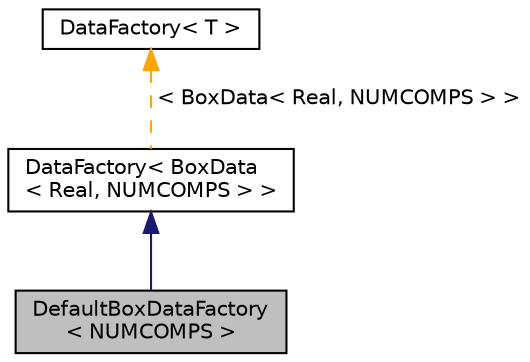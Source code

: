 digraph "DefaultBoxDataFactory&lt; NUMCOMPS &gt;"
{
  edge [fontname="Helvetica",fontsize="10",labelfontname="Helvetica",labelfontsize="10"];
  node [fontname="Helvetica",fontsize="10",shape=record];
  Node0 [label="DefaultBoxDataFactory\l\< NUMCOMPS \>",height=0.2,width=0.4,color="black", fillcolor="grey75", style="filled", fontcolor="black"];
  Node1 -> Node0 [dir="back",color="midnightblue",fontsize="10",style="solid",fontname="Helvetica"];
  Node1 [label="DataFactory\< BoxData\l\< Real, NUMCOMPS \> \>",height=0.2,width=0.4,color="black", fillcolor="white", style="filled",URL="$classDataFactory.html"];
  Node2 -> Node1 [dir="back",color="orange",fontsize="10",style="dashed",label=" \< BoxData\< Real, NUMCOMPS \> \>" ,fontname="Helvetica"];
  Node2 [label="DataFactory\< T \>",height=0.2,width=0.4,color="black", fillcolor="white", style="filled",URL="$classDataFactory.html",tooltip="Factory object to data members of a BoxLayoutData container. "];
}
